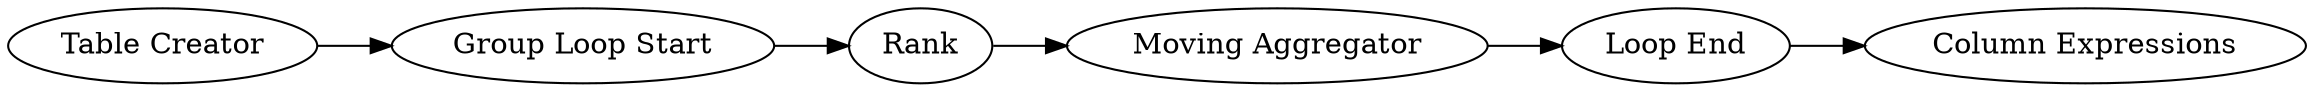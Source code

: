 digraph {
	4 -> 2
	5 -> 4
	2 -> 6
	6 -> 7
	1 -> 5
	5 [label="Group Loop Start"]
	1 [label="Table Creator"]
	7 [label="Column Expressions"]
	4 [label=Rank]
	6 [label="Loop End"]
	2 [label="Moving Aggregator"]
	rankdir=LR
}
